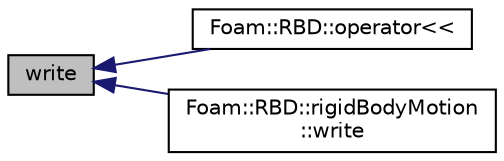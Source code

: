 digraph "write"
{
  bgcolor="transparent";
  edge [fontname="Helvetica",fontsize="10",labelfontname="Helvetica",labelfontsize="10"];
  node [fontname="Helvetica",fontsize="10",shape=record];
  rankdir="LR";
  Node1 [label="write",height=0.2,width=0.4,color="black", fillcolor="grey75", style="filled", fontcolor="black"];
  Node1 -> Node2 [dir="back",color="midnightblue",fontsize="10",style="solid",fontname="Helvetica"];
  Node2 [label="Foam::RBD::operator\<\<",height=0.2,width=0.4,color="black",URL="$a11047.html#aba5a92a52443539ce0867037600d3af1"];
  Node1 -> Node3 [dir="back",color="midnightblue",fontsize="10",style="solid",fontname="Helvetica"];
  Node3 [label="Foam::RBD::rigidBodyMotion\l::write",height=0.2,width=0.4,color="black",URL="$a02257.html#a0941061ad5a26be83b4107d05750ace6",tooltip="Write. "];
}
